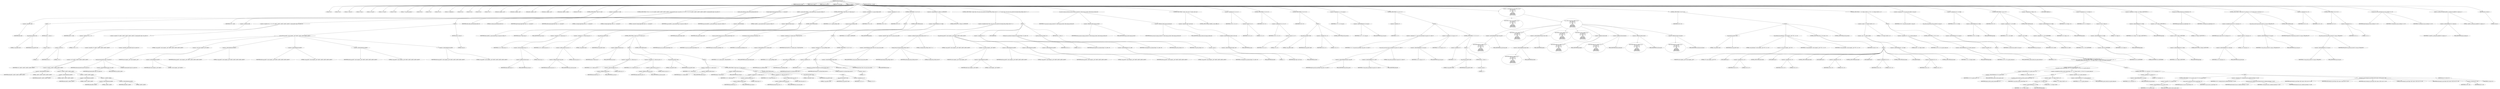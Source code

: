 digraph hostapd_notif_assoc {  
"1000123" [label = "(METHOD,hostapd_notif_assoc)" ]
"1000124" [label = "(PARAM,hostapd_data *hapd)" ]
"1000125" [label = "(PARAM,const u8 *addr)" ]
"1000126" [label = "(PARAM,const u8 *req_ies)" ]
"1000127" [label = "(PARAM,size_t req_ies_len)" ]
"1000128" [label = "(PARAM,int reassoc)" ]
"1000129" [label = "(BLOCK,,)" ]
"1000130" [label = "(LOCAL,v9: int)" ]
"1000131" [label = "(LOCAL,v10: int)" ]
"1000132" [label = "(LOCAL,v12: const u8 *)" ]
"1000133" [label = "(LOCAL,v13: size_t)" ]
"1000134" [label = "(LOCAL,v14: sta_info *)" ]
"1000135" [label = "(LOCAL,v15: sta_info *)" ]
"1000136" [label = "(LOCAL,v16: bool)" ]
"1000137" [label = "(LOCAL,v17: wpa_state_machine *)" ]
"1000138" [label = "(LOCAL,v18: int)" ]
"1000139" [label = "(LOCAL,v19: int)" ]
"1000140" [label = "(LOCAL,v20: u32)" ]
"1000141" [label = "(LOCAL,v21: unsigned int)" ]
"1000142" [label = "(LOCAL,v22: int)" ]
"1000143" [label = "(LOCAL,v23: int)" ]
"1000144" [label = "(LOCAL,v24: int)" ]
"1000145" [label = "(LOCAL,v25: u8 *)" ]
"1000146" [label = "(LOCAL,fmt: unsigned __int8 *)" ]
"1000147" [label = "(LOCAL,fmta: unsigned __int8 *)" ]
"1000148" [label = "(LOCAL,fmtb: unsigned __int8 *)" ]
"1000149" [label = "(LOCAL,fmtc: unsigned __int8 *)" ]
"1000150" [label = "(LOCAL,elems: ieee802_11_elems)" ]
"1000151" [label = "(LOCAL,buf: u8 [ 1064 ])" ]
"1000152" [label = "(CONTROL_STRUCTURE,if ( !addr ),if ( !addr ))" ]
"1000153" [label = "(<operator>.logicalNot,!addr)" ]
"1000154" [label = "(IDENTIFIER,addr,!addr)" ]
"1000155" [label = "(BLOCK,,)" ]
"1000156" [label = "(wpa_printf,wpa_printf(2, fmt))" ]
"1000157" [label = "(LITERAL,2,wpa_printf(2, fmt))" ]
"1000158" [label = "(IDENTIFIER,fmt,wpa_printf(2, fmt))" ]
"1000159" [label = "(RETURN,return -1;,return -1;)" ]
"1000160" [label = "(<operator>.minus,-1)" ]
"1000161" [label = "(LITERAL,1,-1)" ]
"1000162" [label = "(<operator>.assignment,v9 = *addr)" ]
"1000163" [label = "(IDENTIFIER,v9,v9 = *addr)" ]
"1000164" [label = "(<operator>.indirection,*addr)" ]
"1000165" [label = "(IDENTIFIER,addr,v9 = *addr)" ]
"1000166" [label = "(CONTROL_STRUCTURE,if ( (v9 & 1) != 0 || !(v9 | addr[1] | addr[2] | addr[3] | addr[4] | addr[5]) || !memcmp(addr, hapd->own_addr, 6u) ),if ( (v9 & 1) != 0 || !(v9 | addr[1] | addr[2] | addr[3] | addr[4] | addr[5]) || !memcmp(addr, hapd->own_addr, 6u) ))" ]
"1000167" [label = "(<operator>.logicalOr,(v9 & 1) != 0 || !(v9 | addr[1] | addr[2] | addr[3] | addr[4] | addr[5]) || !memcmp(addr, hapd->own_addr, 6u))" ]
"1000168" [label = "(<operator>.notEquals,(v9 & 1) != 0)" ]
"1000169" [label = "(<operator>.and,v9 & 1)" ]
"1000170" [label = "(IDENTIFIER,v9,v9 & 1)" ]
"1000171" [label = "(LITERAL,1,v9 & 1)" ]
"1000172" [label = "(LITERAL,0,(v9 & 1) != 0)" ]
"1000173" [label = "(<operator>.logicalOr,!(v9 | addr[1] | addr[2] | addr[3] | addr[4] | addr[5]) || !memcmp(addr, hapd->own_addr, 6u))" ]
"1000174" [label = "(<operator>.logicalNot,!(v9 | addr[1] | addr[2] | addr[3] | addr[4] | addr[5]))" ]
"1000175" [label = "(<operator>.or,v9 | addr[1] | addr[2] | addr[3] | addr[4] | addr[5])" ]
"1000176" [label = "(IDENTIFIER,v9,v9 | addr[1] | addr[2] | addr[3] | addr[4] | addr[5])" ]
"1000177" [label = "(<operator>.or,addr[1] | addr[2] | addr[3] | addr[4] | addr[5])" ]
"1000178" [label = "(<operator>.indirectIndexAccess,addr[1])" ]
"1000179" [label = "(IDENTIFIER,addr,addr[1] | addr[2] | addr[3] | addr[4] | addr[5])" ]
"1000180" [label = "(LITERAL,1,addr[1] | addr[2] | addr[3] | addr[4] | addr[5])" ]
"1000181" [label = "(<operator>.or,addr[2] | addr[3] | addr[4] | addr[5])" ]
"1000182" [label = "(<operator>.indirectIndexAccess,addr[2])" ]
"1000183" [label = "(IDENTIFIER,addr,addr[2] | addr[3] | addr[4] | addr[5])" ]
"1000184" [label = "(LITERAL,2,addr[2] | addr[3] | addr[4] | addr[5])" ]
"1000185" [label = "(<operator>.or,addr[3] | addr[4] | addr[5])" ]
"1000186" [label = "(<operator>.indirectIndexAccess,addr[3])" ]
"1000187" [label = "(IDENTIFIER,addr,addr[3] | addr[4] | addr[5])" ]
"1000188" [label = "(LITERAL,3,addr[3] | addr[4] | addr[5])" ]
"1000189" [label = "(<operator>.or,addr[4] | addr[5])" ]
"1000190" [label = "(<operator>.indirectIndexAccess,addr[4])" ]
"1000191" [label = "(IDENTIFIER,addr,addr[4] | addr[5])" ]
"1000192" [label = "(LITERAL,4,addr[4] | addr[5])" ]
"1000193" [label = "(<operator>.indirectIndexAccess,addr[5])" ]
"1000194" [label = "(IDENTIFIER,addr,addr[4] | addr[5])" ]
"1000195" [label = "(LITERAL,5,addr[4] | addr[5])" ]
"1000196" [label = "(<operator>.logicalNot,!memcmp(addr, hapd->own_addr, 6u))" ]
"1000197" [label = "(memcmp,memcmp(addr, hapd->own_addr, 6u))" ]
"1000198" [label = "(IDENTIFIER,addr,memcmp(addr, hapd->own_addr, 6u))" ]
"1000199" [label = "(<operator>.indirectFieldAccess,hapd->own_addr)" ]
"1000200" [label = "(IDENTIFIER,hapd,memcmp(addr, hapd->own_addr, 6u))" ]
"1000201" [label = "(FIELD_IDENTIFIER,own_addr,own_addr)" ]
"1000202" [label = "(LITERAL,6u,memcmp(addr, hapd->own_addr, 6u))" ]
"1000203" [label = "(BLOCK,,)" ]
"1000204" [label = "(wpa_printf,wpa_printf(2, (const unsigned __int8 *)addr[1], addr[2], addr[3], addr[4], addr[5]))" ]
"1000205" [label = "(LITERAL,2,wpa_printf(2, (const unsigned __int8 *)addr[1], addr[2], addr[3], addr[4], addr[5]))" ]
"1000206" [label = "(<operator>.cast,(const unsigned __int8 *)addr[1])" ]
"1000207" [label = "(UNKNOWN,const unsigned __int8 *,const unsigned __int8 *)" ]
"1000208" [label = "(<operator>.indirectIndexAccess,addr[1])" ]
"1000209" [label = "(IDENTIFIER,addr,(const unsigned __int8 *)addr[1])" ]
"1000210" [label = "(LITERAL,1,(const unsigned __int8 *)addr[1])" ]
"1000211" [label = "(<operator>.indirectIndexAccess,addr[2])" ]
"1000212" [label = "(IDENTIFIER,addr,wpa_printf(2, (const unsigned __int8 *)addr[1], addr[2], addr[3], addr[4], addr[5]))" ]
"1000213" [label = "(LITERAL,2,wpa_printf(2, (const unsigned __int8 *)addr[1], addr[2], addr[3], addr[4], addr[5]))" ]
"1000214" [label = "(<operator>.indirectIndexAccess,addr[3])" ]
"1000215" [label = "(IDENTIFIER,addr,wpa_printf(2, (const unsigned __int8 *)addr[1], addr[2], addr[3], addr[4], addr[5]))" ]
"1000216" [label = "(LITERAL,3,wpa_printf(2, (const unsigned __int8 *)addr[1], addr[2], addr[3], addr[4], addr[5]))" ]
"1000217" [label = "(<operator>.indirectIndexAccess,addr[4])" ]
"1000218" [label = "(IDENTIFIER,addr,wpa_printf(2, (const unsigned __int8 *)addr[1], addr[2], addr[3], addr[4], addr[5]))" ]
"1000219" [label = "(LITERAL,4,wpa_printf(2, (const unsigned __int8 *)addr[1], addr[2], addr[3], addr[4], addr[5]))" ]
"1000220" [label = "(<operator>.indirectIndexAccess,addr[5])" ]
"1000221" [label = "(IDENTIFIER,addr,wpa_printf(2, (const unsigned __int8 *)addr[1], addr[2], addr[3], addr[4], addr[5]))" ]
"1000222" [label = "(LITERAL,5,wpa_printf(2, (const unsigned __int8 *)addr[1], addr[2], addr[3], addr[4], addr[5]))" ]
"1000223" [label = "(RETURN,return 0;,return 0;)" ]
"1000224" [label = "(LITERAL,0,return 0;)" ]
"1000225" [label = "(random_add_randomness,random_add_randomness(addr, 6u))" ]
"1000226" [label = "(IDENTIFIER,addr,random_add_randomness(addr, 6u))" ]
"1000227" [label = "(LITERAL,6u,random_add_randomness(addr, 6u))" ]
"1000228" [label = "(hostapd_logger,hostapd_logger(hapd, addr, 1u, 2, \"associated\"))" ]
"1000229" [label = "(IDENTIFIER,hapd,hostapd_logger(hapd, addr, 1u, 2, \"associated\"))" ]
"1000230" [label = "(IDENTIFIER,addr,hostapd_logger(hapd, addr, 1u, 2, \"associated\"))" ]
"1000231" [label = "(LITERAL,1u,hostapd_logger(hapd, addr, 1u, 2, \"associated\"))" ]
"1000232" [label = "(LITERAL,2,hostapd_logger(hapd, addr, 1u, 2, \"associated\"))" ]
"1000233" [label = "(LITERAL,\"associated\",hostapd_logger(hapd, addr, 1u, 2, \"associated\"))" ]
"1000234" [label = "(ieee802_11_parse_elems,ieee802_11_parse_elems(req_ies, req_ies_len, &elems, 0))" ]
"1000235" [label = "(IDENTIFIER,req_ies,ieee802_11_parse_elems(req_ies, req_ies_len, &elems, 0))" ]
"1000236" [label = "(IDENTIFIER,req_ies_len,ieee802_11_parse_elems(req_ies, req_ies_len, &elems, 0))" ]
"1000237" [label = "(<operator>.addressOf,&elems)" ]
"1000238" [label = "(IDENTIFIER,elems,ieee802_11_parse_elems(req_ies, req_ies_len, &elems, 0))" ]
"1000239" [label = "(LITERAL,0,ieee802_11_parse_elems(req_ies, req_ies_len, &elems, 0))" ]
"1000240" [label = "(CONTROL_STRUCTURE,if ( elems.wps_ie ),if ( elems.wps_ie ))" ]
"1000241" [label = "(<operator>.fieldAccess,elems.wps_ie)" ]
"1000242" [label = "(IDENTIFIER,elems,if ( elems.wps_ie ))" ]
"1000243" [label = "(FIELD_IDENTIFIER,wps_ie,wps_ie)" ]
"1000244" [label = "(BLOCK,,)" ]
"1000245" [label = "(<operator>.assignment,v12 = elems.wps_ie - 2)" ]
"1000246" [label = "(IDENTIFIER,v12,v12 = elems.wps_ie - 2)" ]
"1000247" [label = "(<operator>.subtraction,elems.wps_ie - 2)" ]
"1000248" [label = "(<operator>.fieldAccess,elems.wps_ie)" ]
"1000249" [label = "(IDENTIFIER,elems,elems.wps_ie - 2)" ]
"1000250" [label = "(FIELD_IDENTIFIER,wps_ie,wps_ie)" ]
"1000251" [label = "(LITERAL,2,elems.wps_ie - 2)" ]
"1000252" [label = "(<operator>.assignment,v13 = elems.wps_ie_len + 2)" ]
"1000253" [label = "(IDENTIFIER,v13,v13 = elems.wps_ie_len + 2)" ]
"1000254" [label = "(<operator>.addition,elems.wps_ie_len + 2)" ]
"1000255" [label = "(<operator>.fieldAccess,elems.wps_ie_len)" ]
"1000256" [label = "(IDENTIFIER,elems,elems.wps_ie_len + 2)" ]
"1000257" [label = "(FIELD_IDENTIFIER,wps_ie_len,wps_ie_len)" ]
"1000258" [label = "(LITERAL,2,elems.wps_ie_len + 2)" ]
"1000259" [label = "(wpa_printf,wpa_printf(2, fmta))" ]
"1000260" [label = "(LITERAL,2,wpa_printf(2, fmta))" ]
"1000261" [label = "(IDENTIFIER,fmta,wpa_printf(2, fmta))" ]
"1000262" [label = "(CONTROL_STRUCTURE,else,else)" ]
"1000263" [label = "(CONTROL_STRUCTURE,if ( elems.rsn_ie ),if ( elems.rsn_ie ))" ]
"1000264" [label = "(<operator>.fieldAccess,elems.rsn_ie)" ]
"1000265" [label = "(IDENTIFIER,elems,if ( elems.rsn_ie ))" ]
"1000266" [label = "(FIELD_IDENTIFIER,rsn_ie,rsn_ie)" ]
"1000267" [label = "(BLOCK,,)" ]
"1000268" [label = "(<operator>.assignment,v12 = elems.rsn_ie - 2)" ]
"1000269" [label = "(IDENTIFIER,v12,v12 = elems.rsn_ie - 2)" ]
"1000270" [label = "(<operator>.subtraction,elems.rsn_ie - 2)" ]
"1000271" [label = "(<operator>.fieldAccess,elems.rsn_ie)" ]
"1000272" [label = "(IDENTIFIER,elems,elems.rsn_ie - 2)" ]
"1000273" [label = "(FIELD_IDENTIFIER,rsn_ie,rsn_ie)" ]
"1000274" [label = "(LITERAL,2,elems.rsn_ie - 2)" ]
"1000275" [label = "(<operator>.assignment,v13 = elems.rsn_ie_len + 2)" ]
"1000276" [label = "(IDENTIFIER,v13,v13 = elems.rsn_ie_len + 2)" ]
"1000277" [label = "(<operator>.addition,elems.rsn_ie_len + 2)" ]
"1000278" [label = "(<operator>.fieldAccess,elems.rsn_ie_len)" ]
"1000279" [label = "(IDENTIFIER,elems,elems.rsn_ie_len + 2)" ]
"1000280" [label = "(FIELD_IDENTIFIER,rsn_ie_len,rsn_ie_len)" ]
"1000281" [label = "(LITERAL,2,elems.rsn_ie_len + 2)" ]
"1000282" [label = "(wpa_printf,wpa_printf(2, fmta))" ]
"1000283" [label = "(LITERAL,2,wpa_printf(2, fmta))" ]
"1000284" [label = "(IDENTIFIER,fmta,wpa_printf(2, fmta))" ]
"1000285" [label = "(CONTROL_STRUCTURE,else,else)" ]
"1000286" [label = "(BLOCK,,)" ]
"1000287" [label = "(<operator>.assignment,v12 = elems.wpa_ie)" ]
"1000288" [label = "(IDENTIFIER,v12,v12 = elems.wpa_ie)" ]
"1000289" [label = "(<operator>.fieldAccess,elems.wpa_ie)" ]
"1000290" [label = "(IDENTIFIER,elems,v12 = elems.wpa_ie)" ]
"1000291" [label = "(FIELD_IDENTIFIER,wpa_ie,wpa_ie)" ]
"1000292" [label = "(CONTROL_STRUCTURE,if ( elems.wpa_ie ),if ( elems.wpa_ie ))" ]
"1000293" [label = "(<operator>.fieldAccess,elems.wpa_ie)" ]
"1000294" [label = "(IDENTIFIER,elems,if ( elems.wpa_ie ))" ]
"1000295" [label = "(FIELD_IDENTIFIER,wpa_ie,wpa_ie)" ]
"1000296" [label = "(BLOCK,,)" ]
"1000297" [label = "(<operator>.assignment,v12 = elems.wpa_ie - 2)" ]
"1000298" [label = "(IDENTIFIER,v12,v12 = elems.wpa_ie - 2)" ]
"1000299" [label = "(<operator>.subtraction,elems.wpa_ie - 2)" ]
"1000300" [label = "(<operator>.fieldAccess,elems.wpa_ie)" ]
"1000301" [label = "(IDENTIFIER,elems,elems.wpa_ie - 2)" ]
"1000302" [label = "(FIELD_IDENTIFIER,wpa_ie,wpa_ie)" ]
"1000303" [label = "(LITERAL,2,elems.wpa_ie - 2)" ]
"1000304" [label = "(<operator>.assignment,v13 = elems.wpa_ie_len + 2)" ]
"1000305" [label = "(IDENTIFIER,v13,v13 = elems.wpa_ie_len + 2)" ]
"1000306" [label = "(<operator>.addition,elems.wpa_ie_len + 2)" ]
"1000307" [label = "(<operator>.fieldAccess,elems.wpa_ie_len)" ]
"1000308" [label = "(IDENTIFIER,elems,elems.wpa_ie_len + 2)" ]
"1000309" [label = "(FIELD_IDENTIFIER,wpa_ie_len,wpa_ie_len)" ]
"1000310" [label = "(LITERAL,2,elems.wpa_ie_len + 2)" ]
"1000311" [label = "(wpa_printf,wpa_printf(2, fmta))" ]
"1000312" [label = "(LITERAL,2,wpa_printf(2, fmta))" ]
"1000313" [label = "(IDENTIFIER,fmta,wpa_printf(2, fmta))" ]
"1000314" [label = "(CONTROL_STRUCTURE,else,else)" ]
"1000315" [label = "(BLOCK,,)" ]
"1000316" [label = "(wpa_printf,wpa_printf(2, fmta))" ]
"1000317" [label = "(LITERAL,2,wpa_printf(2, fmta))" ]
"1000318" [label = "(IDENTIFIER,fmta,wpa_printf(2, fmta))" ]
"1000319" [label = "(<operator>.assignment,v13 = 0)" ]
"1000320" [label = "(IDENTIFIER,v13,v13 = 0)" ]
"1000321" [label = "(LITERAL,0,v13 = 0)" ]
"1000322" [label = "(<operator>.assignment,v14 = ap_get_sta(hapd, addr))" ]
"1000323" [label = "(IDENTIFIER,v14,v14 = ap_get_sta(hapd, addr))" ]
"1000324" [label = "(ap_get_sta,ap_get_sta(hapd, addr))" ]
"1000325" [label = "(IDENTIFIER,hapd,ap_get_sta(hapd, addr))" ]
"1000326" [label = "(IDENTIFIER,addr,ap_get_sta(hapd, addr))" ]
"1000327" [label = "(<operator>.assignment,v15 = v14)" ]
"1000328" [label = "(IDENTIFIER,v15,v15 = v14)" ]
"1000329" [label = "(IDENTIFIER,v14,v15 = v14)" ]
"1000330" [label = "(CONTROL_STRUCTURE,if ( v14 ),if ( v14 ))" ]
"1000331" [label = "(IDENTIFIER,v14,if ( v14 ))" ]
"1000332" [label = "(BLOCK,,)" ]
"1000333" [label = "(ap_sta_no_session_timeout,ap_sta_no_session_timeout(hapd, v14))" ]
"1000334" [label = "(IDENTIFIER,hapd,ap_sta_no_session_timeout(hapd, v14))" ]
"1000335" [label = "(IDENTIFIER,v14,ap_sta_no_session_timeout(hapd, v14))" ]
"1000336" [label = "(accounting_sta_stop,accounting_sta_stop(hapd, v15))" ]
"1000337" [label = "(IDENTIFIER,hapd,accounting_sta_stop(hapd, v15))" ]
"1000338" [label = "(IDENTIFIER,v15,accounting_sta_stop(hapd, v15))" ]
"1000339" [label = "(<operator>.assignment,v15->timeout_next = STA_NULLFUNC)" ]
"1000340" [label = "(<operator>.indirectFieldAccess,v15->timeout_next)" ]
"1000341" [label = "(IDENTIFIER,v15,v15->timeout_next = STA_NULLFUNC)" ]
"1000342" [label = "(FIELD_IDENTIFIER,timeout_next,timeout_next)" ]
"1000343" [label = "(IDENTIFIER,STA_NULLFUNC,v15->timeout_next = STA_NULLFUNC)" ]
"1000344" [label = "(CONTROL_STRUCTURE,else,else)" ]
"1000345" [label = "(BLOCK,,)" ]
"1000346" [label = "(<operator>.assignment,v15 = ap_sta_add(hapd, addr))" ]
"1000347" [label = "(IDENTIFIER,v15,v15 = ap_sta_add(hapd, addr))" ]
"1000348" [label = "(ap_sta_add,ap_sta_add(hapd, addr))" ]
"1000349" [label = "(IDENTIFIER,hapd,ap_sta_add(hapd, addr))" ]
"1000350" [label = "(IDENTIFIER,addr,ap_sta_add(hapd, addr))" ]
"1000351" [label = "(CONTROL_STRUCTURE,if ( !v15 ),if ( !v15 ))" ]
"1000352" [label = "(<operator>.logicalNot,!v15)" ]
"1000353" [label = "(IDENTIFIER,v15,!v15)" ]
"1000354" [label = "(BLOCK,,)" ]
"1000355" [label = "(hostapd_drv_sta_disassoc,hostapd_drv_sta_disassoc(hapd, addr, 5))" ]
"1000356" [label = "(IDENTIFIER,hapd,hostapd_drv_sta_disassoc(hapd, addr, 5))" ]
"1000357" [label = "(IDENTIFIER,addr,hostapd_drv_sta_disassoc(hapd, addr, 5))" ]
"1000358" [label = "(LITERAL,5,hostapd_drv_sta_disassoc(hapd, addr, 5))" ]
"1000359" [label = "(RETURN,return -1;,return -1;)" ]
"1000360" [label = "(<operator>.minus,-1)" ]
"1000361" [label = "(LITERAL,1,-1)" ]
"1000362" [label = "(<operators>.assignmentAnd,v15->flags &= 0xFFFECFFF)" ]
"1000363" [label = "(<operator>.indirectFieldAccess,v15->flags)" ]
"1000364" [label = "(IDENTIFIER,v15,v15->flags &= 0xFFFECFFF)" ]
"1000365" [label = "(FIELD_IDENTIFIER,flags,flags)" ]
"1000366" [label = "(LITERAL,0xFFFECFFF,v15->flags &= 0xFFFECFFF)" ]
"1000367" [label = "(CONTROL_STRUCTURE,if ( !hapd->iface->drv_max_acl_mac_addrs && hostapd_check_acl(hapd, addr, 0) != 1 ),if ( !hapd->iface->drv_max_acl_mac_addrs && hostapd_check_acl(hapd, addr, 0) != 1 ))" ]
"1000368" [label = "(<operator>.logicalAnd,!hapd->iface->drv_max_acl_mac_addrs && hostapd_check_acl(hapd, addr, 0) != 1)" ]
"1000369" [label = "(<operator>.logicalNot,!hapd->iface->drv_max_acl_mac_addrs)" ]
"1000370" [label = "(<operator>.indirectFieldAccess,hapd->iface->drv_max_acl_mac_addrs)" ]
"1000371" [label = "(<operator>.indirectFieldAccess,hapd->iface)" ]
"1000372" [label = "(IDENTIFIER,hapd,!hapd->iface->drv_max_acl_mac_addrs)" ]
"1000373" [label = "(FIELD_IDENTIFIER,iface,iface)" ]
"1000374" [label = "(FIELD_IDENTIFIER,drv_max_acl_mac_addrs,drv_max_acl_mac_addrs)" ]
"1000375" [label = "(<operator>.notEquals,hostapd_check_acl(hapd, addr, 0) != 1)" ]
"1000376" [label = "(hostapd_check_acl,hostapd_check_acl(hapd, addr, 0))" ]
"1000377" [label = "(IDENTIFIER,hapd,hostapd_check_acl(hapd, addr, 0))" ]
"1000378" [label = "(IDENTIFIER,addr,hostapd_check_acl(hapd, addr, 0))" ]
"1000379" [label = "(LITERAL,0,hostapd_check_acl(hapd, addr, 0))" ]
"1000380" [label = "(LITERAL,1,hostapd_check_acl(hapd, addr, 0) != 1)" ]
"1000381" [label = "(BLOCK,,)" ]
"1000382" [label = "(wpa_printf,wpa_printf(3, (const unsigned __int8 *)addr[2], addr[3], addr[4], addr[5]))" ]
"1000383" [label = "(LITERAL,3,wpa_printf(3, (const unsigned __int8 *)addr[2], addr[3], addr[4], addr[5]))" ]
"1000384" [label = "(<operator>.cast,(const unsigned __int8 *)addr[2])" ]
"1000385" [label = "(UNKNOWN,const unsigned __int8 *,const unsigned __int8 *)" ]
"1000386" [label = "(<operator>.indirectIndexAccess,addr[2])" ]
"1000387" [label = "(IDENTIFIER,addr,(const unsigned __int8 *)addr[2])" ]
"1000388" [label = "(LITERAL,2,(const unsigned __int8 *)addr[2])" ]
"1000389" [label = "(<operator>.indirectIndexAccess,addr[3])" ]
"1000390" [label = "(IDENTIFIER,addr,wpa_printf(3, (const unsigned __int8 *)addr[2], addr[3], addr[4], addr[5]))" ]
"1000391" [label = "(LITERAL,3,wpa_printf(3, (const unsigned __int8 *)addr[2], addr[3], addr[4], addr[5]))" ]
"1000392" [label = "(<operator>.indirectIndexAccess,addr[4])" ]
"1000393" [label = "(IDENTIFIER,addr,wpa_printf(3, (const unsigned __int8 *)addr[2], addr[3], addr[4], addr[5]))" ]
"1000394" [label = "(LITERAL,4,wpa_printf(3, (const unsigned __int8 *)addr[2], addr[3], addr[4], addr[5]))" ]
"1000395" [label = "(<operator>.indirectIndexAccess,addr[5])" ]
"1000396" [label = "(IDENTIFIER,addr,wpa_printf(3, (const unsigned __int8 *)addr[2], addr[3], addr[4], addr[5]))" ]
"1000397" [label = "(LITERAL,5,wpa_printf(3, (const unsigned __int8 *)addr[2], addr[3], addr[4], addr[5]))" ]
"1000398" [label = "(<operator>.assignment,v24 = 1)" ]
"1000399" [label = "(IDENTIFIER,v24,v24 = 1)" ]
"1000400" [label = "(LITERAL,1,v24 = 1)" ]
"1000401" [label = "(JUMP_TARGET,fail)" ]
"1000402" [label = "(hostapd_drv_sta_disassoc,hostapd_drv_sta_disassoc(hapd, v15->addr, v24))" ]
"1000403" [label = "(IDENTIFIER,hapd,hostapd_drv_sta_disassoc(hapd, v15->addr, v24))" ]
"1000404" [label = "(<operator>.indirectFieldAccess,v15->addr)" ]
"1000405" [label = "(IDENTIFIER,v15,hostapd_drv_sta_disassoc(hapd, v15->addr, v24))" ]
"1000406" [label = "(FIELD_IDENTIFIER,addr,addr)" ]
"1000407" [label = "(IDENTIFIER,v24,hostapd_drv_sta_disassoc(hapd, v15->addr, v24))" ]
"1000408" [label = "(ap_free_sta,ap_free_sta(hapd, v15))" ]
"1000409" [label = "(IDENTIFIER,hapd,ap_free_sta(hapd, v15))" ]
"1000410" [label = "(IDENTIFIER,v15,ap_free_sta(hapd, v15))" ]
"1000411" [label = "(RETURN,return -1;,return -1;)" ]
"1000412" [label = "(<operator>.minus,-1)" ]
"1000413" [label = "(LITERAL,1,-1)" ]
"1000414" [label = "(ap_copy_sta_supp_op_classes,ap_copy_sta_supp_op_classes(v15, elems.supp_op_classes, elems.supp_op_classes_len))" ]
"1000415" [label = "(IDENTIFIER,v15,ap_copy_sta_supp_op_classes(v15, elems.supp_op_classes, elems.supp_op_classes_len))" ]
"1000416" [label = "(<operator>.fieldAccess,elems.supp_op_classes)" ]
"1000417" [label = "(IDENTIFIER,elems,ap_copy_sta_supp_op_classes(v15, elems.supp_op_classes, elems.supp_op_classes_len))" ]
"1000418" [label = "(FIELD_IDENTIFIER,supp_op_classes,supp_op_classes)" ]
"1000419" [label = "(<operator>.fieldAccess,elems.supp_op_classes_len)" ]
"1000420" [label = "(IDENTIFIER,elems,ap_copy_sta_supp_op_classes(v15, elems.supp_op_classes, elems.supp_op_classes_len))" ]
"1000421" [label = "(FIELD_IDENTIFIER,supp_op_classes_len,supp_op_classes_len)" ]
"1000422" [label = "(CONTROL_STRUCTURE,if ( !hapd->conf->wpa ),if ( !hapd->conf->wpa ))" ]
"1000423" [label = "(<operator>.logicalNot,!hapd->conf->wpa)" ]
"1000424" [label = "(<operator>.indirectFieldAccess,hapd->conf->wpa)" ]
"1000425" [label = "(<operator>.indirectFieldAccess,hapd->conf)" ]
"1000426" [label = "(IDENTIFIER,hapd,!hapd->conf->wpa)" ]
"1000427" [label = "(FIELD_IDENTIFIER,conf,conf)" ]
"1000428" [label = "(FIELD_IDENTIFIER,wpa,wpa)" ]
"1000429" [label = "(CONTROL_STRUCTURE,goto LABEL_25;,goto LABEL_25;)" ]
"1000430" [label = "(<operator>.assignment,v16 = v13 == 0)" ]
"1000431" [label = "(IDENTIFIER,v16,v16 = v13 == 0)" ]
"1000432" [label = "(<operator>.equals,v13 == 0)" ]
"1000433" [label = "(IDENTIFIER,v13,v13 == 0)" ]
"1000434" [label = "(LITERAL,0,v13 == 0)" ]
"1000435" [label = "(CONTROL_STRUCTURE,if ( v13 ),if ( v13 ))" ]
"1000436" [label = "(IDENTIFIER,v13,if ( v13 ))" ]
"1000437" [label = "(<operator>.assignment,v16 = v12 == 0)" ]
"1000438" [label = "(IDENTIFIER,v16,v16 = v12 == 0)" ]
"1000439" [label = "(<operator>.equals,v12 == 0)" ]
"1000440" [label = "(IDENTIFIER,v12,v12 == 0)" ]
"1000441" [label = "(LITERAL,0,v12 == 0)" ]
"1000442" [label = "(CONTROL_STRUCTURE,if ( v16 ),if ( v16 ))" ]
"1000443" [label = "(IDENTIFIER,v16,if ( v16 ))" ]
"1000444" [label = "(BLOCK,,)" ]
"1000445" [label = "(wpa_printf,wpa_printf(2, fmtb))" ]
"1000446" [label = "(LITERAL,2,wpa_printf(2, fmtb))" ]
"1000447" [label = "(IDENTIFIER,fmtb,wpa_printf(2, fmtb))" ]
"1000448" [label = "(<operator>.assignment,v24 = 13)" ]
"1000449" [label = "(IDENTIFIER,v24,v24 = 13)" ]
"1000450" [label = "(LITERAL,13,v24 = 13)" ]
"1000451" [label = "(CONTROL_STRUCTURE,goto fail;,goto fail;)" ]
"1000452" [label = "(<operator>.assignment,v17 = v15->wpa_sm)" ]
"1000453" [label = "(IDENTIFIER,v17,v17 = v15->wpa_sm)" ]
"1000454" [label = "(<operator>.indirectFieldAccess,v15->wpa_sm)" ]
"1000455" [label = "(IDENTIFIER,v15,v17 = v15->wpa_sm)" ]
"1000456" [label = "(FIELD_IDENTIFIER,wpa_sm,wpa_sm)" ]
"1000457" [label = "(CONTROL_STRUCTURE,if ( !v17 ),if ( !v17 ))" ]
"1000458" [label = "(<operator>.logicalNot,!v17)" ]
"1000459" [label = "(IDENTIFIER,v17,!v17)" ]
"1000460" [label = "(BLOCK,,)" ]
"1000461" [label = "(<operator>.assignment,v17 = wpa_auth_sta_init(hapd->wpa_auth, v15->addr, 0))" ]
"1000462" [label = "(IDENTIFIER,v17,v17 = wpa_auth_sta_init(hapd->wpa_auth, v15->addr, 0))" ]
"1000463" [label = "(wpa_auth_sta_init,wpa_auth_sta_init(hapd->wpa_auth, v15->addr, 0))" ]
"1000464" [label = "(<operator>.indirectFieldAccess,hapd->wpa_auth)" ]
"1000465" [label = "(IDENTIFIER,hapd,wpa_auth_sta_init(hapd->wpa_auth, v15->addr, 0))" ]
"1000466" [label = "(FIELD_IDENTIFIER,wpa_auth,wpa_auth)" ]
"1000467" [label = "(<operator>.indirectFieldAccess,v15->addr)" ]
"1000468" [label = "(IDENTIFIER,v15,wpa_auth_sta_init(hapd->wpa_auth, v15->addr, 0))" ]
"1000469" [label = "(FIELD_IDENTIFIER,addr,addr)" ]
"1000470" [label = "(LITERAL,0,wpa_auth_sta_init(hapd->wpa_auth, v15->addr, 0))" ]
"1000471" [label = "(<operator>.assignment,v15->wpa_sm = v17)" ]
"1000472" [label = "(<operator>.indirectFieldAccess,v15->wpa_sm)" ]
"1000473" [label = "(IDENTIFIER,v15,v15->wpa_sm = v17)" ]
"1000474" [label = "(FIELD_IDENTIFIER,wpa_sm,wpa_sm)" ]
"1000475" [label = "(IDENTIFIER,v17,v15->wpa_sm = v17)" ]
"1000476" [label = "(CONTROL_STRUCTURE,if ( !v17 ),if ( !v17 ))" ]
"1000477" [label = "(<operator>.logicalNot,!v17)" ]
"1000478" [label = "(IDENTIFIER,v17,!v17)" ]
"1000479" [label = "(BLOCK,,)" ]
"1000480" [label = "(wpa_printf,wpa_printf(5, fmtb))" ]
"1000481" [label = "(LITERAL,5,wpa_printf(5, fmtb))" ]
"1000482" [label = "(IDENTIFIER,fmtb,wpa_printf(5, fmtb))" ]
"1000483" [label = "(RETURN,return -1;,return -1;)" ]
"1000484" [label = "(<operator>.minus,-1)" ]
"1000485" [label = "(LITERAL,1,-1)" ]
"1000486" [label = "(<operator>.assignment,v18 = wpa_validate_wpa_ie(\n          hapd->wpa_auth,\n          v17,\n          hapd->iface->freq,\n          v12,\n          v13,\n          elems.mdie,\n          elems.mdie_len,\n          elems.owe_dh,\n          elems.owe_dh_len))" ]
"1000487" [label = "(IDENTIFIER,v18,v18 = wpa_validate_wpa_ie(\n          hapd->wpa_auth,\n          v17,\n          hapd->iface->freq,\n          v12,\n          v13,\n          elems.mdie,\n          elems.mdie_len,\n          elems.owe_dh,\n          elems.owe_dh_len))" ]
"1000488" [label = "(wpa_validate_wpa_ie,wpa_validate_wpa_ie(\n          hapd->wpa_auth,\n          v17,\n          hapd->iface->freq,\n          v12,\n          v13,\n          elems.mdie,\n          elems.mdie_len,\n          elems.owe_dh,\n          elems.owe_dh_len))" ]
"1000489" [label = "(<operator>.indirectFieldAccess,hapd->wpa_auth)" ]
"1000490" [label = "(IDENTIFIER,hapd,wpa_validate_wpa_ie(\n          hapd->wpa_auth,\n          v17,\n          hapd->iface->freq,\n          v12,\n          v13,\n          elems.mdie,\n          elems.mdie_len,\n          elems.owe_dh,\n          elems.owe_dh_len))" ]
"1000491" [label = "(FIELD_IDENTIFIER,wpa_auth,wpa_auth)" ]
"1000492" [label = "(IDENTIFIER,v17,wpa_validate_wpa_ie(\n          hapd->wpa_auth,\n          v17,\n          hapd->iface->freq,\n          v12,\n          v13,\n          elems.mdie,\n          elems.mdie_len,\n          elems.owe_dh,\n          elems.owe_dh_len))" ]
"1000493" [label = "(<operator>.indirectFieldAccess,hapd->iface->freq)" ]
"1000494" [label = "(<operator>.indirectFieldAccess,hapd->iface)" ]
"1000495" [label = "(IDENTIFIER,hapd,wpa_validate_wpa_ie(\n          hapd->wpa_auth,\n          v17,\n          hapd->iface->freq,\n          v12,\n          v13,\n          elems.mdie,\n          elems.mdie_len,\n          elems.owe_dh,\n          elems.owe_dh_len))" ]
"1000496" [label = "(FIELD_IDENTIFIER,iface,iface)" ]
"1000497" [label = "(FIELD_IDENTIFIER,freq,freq)" ]
"1000498" [label = "(IDENTIFIER,v12,wpa_validate_wpa_ie(\n          hapd->wpa_auth,\n          v17,\n          hapd->iface->freq,\n          v12,\n          v13,\n          elems.mdie,\n          elems.mdie_len,\n          elems.owe_dh,\n          elems.owe_dh_len))" ]
"1000499" [label = "(IDENTIFIER,v13,wpa_validate_wpa_ie(\n          hapd->wpa_auth,\n          v17,\n          hapd->iface->freq,\n          v12,\n          v13,\n          elems.mdie,\n          elems.mdie_len,\n          elems.owe_dh,\n          elems.owe_dh_len))" ]
"1000500" [label = "(<operator>.fieldAccess,elems.mdie)" ]
"1000501" [label = "(IDENTIFIER,elems,wpa_validate_wpa_ie(\n          hapd->wpa_auth,\n          v17,\n          hapd->iface->freq,\n          v12,\n          v13,\n          elems.mdie,\n          elems.mdie_len,\n          elems.owe_dh,\n          elems.owe_dh_len))" ]
"1000502" [label = "(FIELD_IDENTIFIER,mdie,mdie)" ]
"1000503" [label = "(<operator>.fieldAccess,elems.mdie_len)" ]
"1000504" [label = "(IDENTIFIER,elems,wpa_validate_wpa_ie(\n          hapd->wpa_auth,\n          v17,\n          hapd->iface->freq,\n          v12,\n          v13,\n          elems.mdie,\n          elems.mdie_len,\n          elems.owe_dh,\n          elems.owe_dh_len))" ]
"1000505" [label = "(FIELD_IDENTIFIER,mdie_len,mdie_len)" ]
"1000506" [label = "(<operator>.fieldAccess,elems.owe_dh)" ]
"1000507" [label = "(IDENTIFIER,elems,wpa_validate_wpa_ie(\n          hapd->wpa_auth,\n          v17,\n          hapd->iface->freq,\n          v12,\n          v13,\n          elems.mdie,\n          elems.mdie_len,\n          elems.owe_dh,\n          elems.owe_dh_len))" ]
"1000508" [label = "(FIELD_IDENTIFIER,owe_dh,owe_dh)" ]
"1000509" [label = "(<operator>.fieldAccess,elems.owe_dh_len)" ]
"1000510" [label = "(IDENTIFIER,elems,wpa_validate_wpa_ie(\n          hapd->wpa_auth,\n          v17,\n          hapd->iface->freq,\n          v12,\n          v13,\n          elems.mdie,\n          elems.mdie_len,\n          elems.owe_dh,\n          elems.owe_dh_len))" ]
"1000511" [label = "(FIELD_IDENTIFIER,owe_dh_len,owe_dh_len)" ]
"1000512" [label = "(CONTROL_STRUCTURE,if ( v18 ),if ( v18 ))" ]
"1000513" [label = "(IDENTIFIER,v18,if ( v18 ))" ]
"1000514" [label = "(BLOCK,,)" ]
"1000515" [label = "(wpa_printf,wpa_printf(2, fmtc))" ]
"1000516" [label = "(LITERAL,2,wpa_printf(2, fmtc))" ]
"1000517" [label = "(IDENTIFIER,fmtc,wpa_printf(2, fmtc))" ]
"1000518" [label = "(wpa_hexdump,wpa_hexdump(2, (const unsigned __int8 *)\"IE\", v12, v13))" ]
"1000519" [label = "(LITERAL,2,wpa_hexdump(2, (const unsigned __int8 *)\"IE\", v12, v13))" ]
"1000520" [label = "(<operator>.cast,(const unsigned __int8 *)\"IE\")" ]
"1000521" [label = "(UNKNOWN,const unsigned __int8 *,const unsigned __int8 *)" ]
"1000522" [label = "(LITERAL,\"IE\",(const unsigned __int8 *)\"IE\")" ]
"1000523" [label = "(IDENTIFIER,v12,wpa_hexdump(2, (const unsigned __int8 *)\"IE\", v12, v13))" ]
"1000524" [label = "(IDENTIFIER,v13,wpa_hexdump(2, (const unsigned __int8 *)\"IE\", v12, v13))" ]
"1000525" [label = "(CONTROL_STRUCTURE,switch ( v18 ),switch ( v18 ))" ]
"1000526" [label = "(IDENTIFIER,v18,switch ( v18 ))" ]
"1000527" [label = "(BLOCK,,)" ]
"1000528" [label = "(JUMP_TARGET,case 2)" ]
"1000529" [label = "(<operator>.assignment,v24 = 18)" ]
"1000530" [label = "(IDENTIFIER,v24,v24 = 18)" ]
"1000531" [label = "(LITERAL,18,v24 = 18)" ]
"1000532" [label = "(CONTROL_STRUCTURE,break;,break;)" ]
"1000533" [label = "(JUMP_TARGET,case 3)" ]
"1000534" [label = "(<operator>.assignment,v24 = 19)" ]
"1000535" [label = "(IDENTIFIER,v24,v24 = 19)" ]
"1000536" [label = "(LITERAL,19,v24 = 19)" ]
"1000537" [label = "(CONTROL_STRUCTURE,break;,break;)" ]
"1000538" [label = "(JUMP_TARGET,case 4)" ]
"1000539" [label = "(<operator>.assignment,v24 = 20)" ]
"1000540" [label = "(IDENTIFIER,v24,v24 = 20)" ]
"1000541" [label = "(LITERAL,20,v24 = 20)" ]
"1000542" [label = "(CONTROL_STRUCTURE,break;,break;)" ]
"1000543" [label = "(JUMP_TARGET,case 8)" ]
"1000544" [label = "(<operator>.assignment,v24 = 24)" ]
"1000545" [label = "(IDENTIFIER,v24,v24 = 24)" ]
"1000546" [label = "(LITERAL,24,v24 = 24)" ]
"1000547" [label = "(CONTROL_STRUCTURE,break;,break;)" ]
"1000548" [label = "(JUMP_TARGET,default)" ]
"1000549" [label = "(<operator>.assignment,v24 = 13)" ]
"1000550" [label = "(IDENTIFIER,v24,v24 = 13)" ]
"1000551" [label = "(LITERAL,13,v24 = 13)" ]
"1000552" [label = "(CONTROL_STRUCTURE,break;,break;)" ]
"1000553" [label = "(CONTROL_STRUCTURE,goto fail;,goto fail;)" ]
"1000554" [label = "(CONTROL_STRUCTURE,if ( (~v15->flags & 0x402) == 0 ),if ( (~v15->flags & 0x402) == 0 ))" ]
"1000555" [label = "(<operator>.equals,(~v15->flags & 0x402) == 0)" ]
"1000556" [label = "(<operator>.and,~v15->flags & 0x402)" ]
"1000557" [label = "(<operator>.indirectFieldAccess,~v15->flags)" ]
"1000558" [label = "(IDENTIFIER,~v15,~v15->flags & 0x402)" ]
"1000559" [label = "(FIELD_IDENTIFIER,flags,flags)" ]
"1000560" [label = "(LITERAL,0x402,~v15->flags & 0x402)" ]
"1000561" [label = "(LITERAL,0,(~v15->flags & 0x402) == 0)" ]
"1000562" [label = "(BLOCK,,)" ]
"1000563" [label = "(<operator>.assignment,v10 = v15->sa_query_timed_out)" ]
"1000564" [label = "(IDENTIFIER,v10,v10 = v15->sa_query_timed_out)" ]
"1000565" [label = "(<operator>.indirectFieldAccess,v15->sa_query_timed_out)" ]
"1000566" [label = "(IDENTIFIER,v15,v10 = v15->sa_query_timed_out)" ]
"1000567" [label = "(FIELD_IDENTIFIER,sa_query_timed_out,sa_query_timed_out)" ]
"1000568" [label = "(CONTROL_STRUCTURE,if ( !v10 ),if ( !v10 ))" ]
"1000569" [label = "(<operator>.logicalNot,!v10)" ]
"1000570" [label = "(IDENTIFIER,v10,!v10)" ]
"1000571" [label = "(BLOCK,,)" ]
"1000572" [label = "(CONTROL_STRUCTURE,if ( v15->sa_query_count <= 0\n        || (ap_check_sa_query_timeout(hapd, v15), (~v15->flags & 0x402) == 0) && !v15->sa_query_timed_out ),if ( v15->sa_query_count <= 0\n        || (ap_check_sa_query_timeout(hapd, v15), (~v15->flags & 0x402) == 0) && !v15->sa_query_timed_out ))" ]
"1000573" [label = "(<operator>.logicalOr,v15->sa_query_count <= 0\n        || (ap_check_sa_query_timeout(hapd, v15), (~v15->flags & 0x402) == 0) && !v15->sa_query_timed_out)" ]
"1000574" [label = "(<operator>.lessEqualsThan,v15->sa_query_count <= 0)" ]
"1000575" [label = "(<operator>.indirectFieldAccess,v15->sa_query_count)" ]
"1000576" [label = "(IDENTIFIER,v15,v15->sa_query_count <= 0)" ]
"1000577" [label = "(FIELD_IDENTIFIER,sa_query_count,sa_query_count)" ]
"1000578" [label = "(LITERAL,0,v15->sa_query_count <= 0)" ]
"1000579" [label = "(<operator>.logicalAnd,(ap_check_sa_query_timeout(hapd, v15), (~v15->flags & 0x402) == 0) && !v15->sa_query_timed_out)" ]
"1000580" [label = "(BLOCK,,)" ]
"1000581" [label = "(ap_check_sa_query_timeout,ap_check_sa_query_timeout(hapd, v15))" ]
"1000582" [label = "(IDENTIFIER,hapd,ap_check_sa_query_timeout(hapd, v15))" ]
"1000583" [label = "(IDENTIFIER,v15,ap_check_sa_query_timeout(hapd, v15))" ]
"1000584" [label = "(<operator>.equals,(~v15->flags & 0x402) == 0)" ]
"1000585" [label = "(<operator>.and,~v15->flags & 0x402)" ]
"1000586" [label = "(<operator>.indirectFieldAccess,~v15->flags)" ]
"1000587" [label = "(IDENTIFIER,~v15,~v15->flags & 0x402)" ]
"1000588" [label = "(FIELD_IDENTIFIER,flags,flags)" ]
"1000589" [label = "(LITERAL,0x402,~v15->flags & 0x402)" ]
"1000590" [label = "(LITERAL,0,(~v15->flags & 0x402) == 0)" ]
"1000591" [label = "(<operator>.logicalNot,!v15->sa_query_timed_out)" ]
"1000592" [label = "(<operator>.indirectFieldAccess,v15->sa_query_timed_out)" ]
"1000593" [label = "(IDENTIFIER,v15,!v15->sa_query_timed_out)" ]
"1000594" [label = "(FIELD_IDENTIFIER,sa_query_timed_out,sa_query_timed_out)" ]
"1000595" [label = "(BLOCK,,)" ]
"1000596" [label = "(CONTROL_STRUCTURE,if ( v15->auth_alg != 2 ),if ( v15->auth_alg != 2 ))" ]
"1000597" [label = "(<operator>.notEquals,v15->auth_alg != 2)" ]
"1000598" [label = "(<operator>.indirectFieldAccess,v15->auth_alg)" ]
"1000599" [label = "(IDENTIFIER,v15,v15->auth_alg != 2)" ]
"1000600" [label = "(FIELD_IDENTIFIER,auth_alg,auth_alg)" ]
"1000601" [label = "(LITERAL,2,v15->auth_alg != 2)" ]
"1000602" [label = "(BLOCK,,)" ]
"1000603" [label = "(CONTROL_STRUCTURE,if ( !v15->sa_query_count ),if ( !v15->sa_query_count ))" ]
"1000604" [label = "(<operator>.logicalNot,!v15->sa_query_count)" ]
"1000605" [label = "(<operator>.indirectFieldAccess,v15->sa_query_count)" ]
"1000606" [label = "(IDENTIFIER,v15,!v15->sa_query_count)" ]
"1000607" [label = "(FIELD_IDENTIFIER,sa_query_count,sa_query_count)" ]
"1000608" [label = "(ap_sta_start_sa_query,ap_sta_start_sa_query(hapd, v15))" ]
"1000609" [label = "(IDENTIFIER,hapd,ap_sta_start_sa_query(hapd, v15))" ]
"1000610" [label = "(IDENTIFIER,v15,ap_sta_start_sa_query(hapd, v15))" ]
"1000611" [label = "(<operator>.assignment,v25 = hostapd_eid_assoc_comeback_time(hapd, v15, buf))" ]
"1000612" [label = "(IDENTIFIER,v25,v25 = hostapd_eid_assoc_comeback_time(hapd, v15, buf))" ]
"1000613" [label = "(hostapd_eid_assoc_comeback_time,hostapd_eid_assoc_comeback_time(hapd, v15, buf))" ]
"1000614" [label = "(IDENTIFIER,hapd,hostapd_eid_assoc_comeback_time(hapd, v15, buf))" ]
"1000615" [label = "(IDENTIFIER,v15,hostapd_eid_assoc_comeback_time(hapd, v15, buf))" ]
"1000616" [label = "(IDENTIFIER,buf,hostapd_eid_assoc_comeback_time(hapd, v15, buf))" ]
"1000617" [label = "(hostapd_sta_assoc,hostapd_sta_assoc(hapd, addr, reassoc, 0x1Eu, buf, v25 - buf))" ]
"1000618" [label = "(IDENTIFIER,hapd,hostapd_sta_assoc(hapd, addr, reassoc, 0x1Eu, buf, v25 - buf))" ]
"1000619" [label = "(IDENTIFIER,addr,hostapd_sta_assoc(hapd, addr, reassoc, 0x1Eu, buf, v25 - buf))" ]
"1000620" [label = "(IDENTIFIER,reassoc,hostapd_sta_assoc(hapd, addr, reassoc, 0x1Eu, buf, v25 - buf))" ]
"1000621" [label = "(LITERAL,0x1Eu,hostapd_sta_assoc(hapd, addr, reassoc, 0x1Eu, buf, v25 - buf))" ]
"1000622" [label = "(IDENTIFIER,buf,hostapd_sta_assoc(hapd, addr, reassoc, 0x1Eu, buf, v25 - buf))" ]
"1000623" [label = "(<operator>.subtraction,v25 - buf)" ]
"1000624" [label = "(IDENTIFIER,v25,v25 - buf)" ]
"1000625" [label = "(IDENTIFIER,buf,v25 - buf)" ]
"1000626" [label = "(RETURN,return v10;,return v10;)" ]
"1000627" [label = "(IDENTIFIER,v10,return v10;)" ]
"1000628" [label = "(<operator>.assignment,v19 = wpa_auth_uses_mfp(v15->wpa_sm))" ]
"1000629" [label = "(IDENTIFIER,v19,v19 = wpa_auth_uses_mfp(v15->wpa_sm))" ]
"1000630" [label = "(wpa_auth_uses_mfp,wpa_auth_uses_mfp(v15->wpa_sm))" ]
"1000631" [label = "(<operator>.indirectFieldAccess,v15->wpa_sm)" ]
"1000632" [label = "(IDENTIFIER,v15,wpa_auth_uses_mfp(v15->wpa_sm))" ]
"1000633" [label = "(FIELD_IDENTIFIER,wpa_sm,wpa_sm)" ]
"1000634" [label = "(<operator>.assignment,v20 = v15->flags)" ]
"1000635" [label = "(IDENTIFIER,v20,v20 = v15->flags)" ]
"1000636" [label = "(<operator>.indirectFieldAccess,v15->flags)" ]
"1000637" [label = "(IDENTIFIER,v15,v20 = v15->flags)" ]
"1000638" [label = "(FIELD_IDENTIFIER,flags,flags)" ]
"1000639" [label = "(CONTROL_STRUCTURE,if ( v19 ),if ( v19 ))" ]
"1000640" [label = "(IDENTIFIER,v19,if ( v19 ))" ]
"1000641" [label = "(<operator>.assignment,v21 = v20 | 0x400)" ]
"1000642" [label = "(IDENTIFIER,v21,v21 = v20 | 0x400)" ]
"1000643" [label = "(<operator>.or,v20 | 0x400)" ]
"1000644" [label = "(IDENTIFIER,v20,v20 | 0x400)" ]
"1000645" [label = "(LITERAL,0x400,v20 | 0x400)" ]
"1000646" [label = "(CONTROL_STRUCTURE,else,else)" ]
"1000647" [label = "(<operator>.assignment,v21 = v20 & 0xFFFFFBFF)" ]
"1000648" [label = "(IDENTIFIER,v21,v21 = v20 & 0xFFFFFBFF)" ]
"1000649" [label = "(<operator>.and,v20 & 0xFFFFFBFF)" ]
"1000650" [label = "(IDENTIFIER,v20,v20 & 0xFFFFFBFF)" ]
"1000651" [label = "(LITERAL,0xFFFFFBFF,v20 & 0xFFFFFBFF)" ]
"1000652" [label = "(<operator>.assignment,v15->flags = v21)" ]
"1000653" [label = "(<operator>.indirectFieldAccess,v15->flags)" ]
"1000654" [label = "(IDENTIFIER,v15,v15->flags = v21)" ]
"1000655" [label = "(FIELD_IDENTIFIER,flags,flags)" ]
"1000656" [label = "(IDENTIFIER,v21,v15->flags = v21)" ]
"1000657" [label = "(JUMP_TARGET,LABEL_25)" ]
"1000658" [label = "(<operator>.assignment,v22 = v15->flags & 2)" ]
"1000659" [label = "(IDENTIFIER,v22,v22 = v15->flags & 2)" ]
"1000660" [label = "(<operator>.and,v15->flags & 2)" ]
"1000661" [label = "(<operator>.indirectFieldAccess,v15->flags)" ]
"1000662" [label = "(IDENTIFIER,v15,v15->flags & 2)" ]
"1000663" [label = "(FIELD_IDENTIFIER,flags,flags)" ]
"1000664" [label = "(LITERAL,2,v15->flags & 2)" ]
"1000665" [label = "(<operator>.assignment,v15->flags = v15->flags & 0xFFF7FFFF | 3)" ]
"1000666" [label = "(<operator>.indirectFieldAccess,v15->flags)" ]
"1000667" [label = "(IDENTIFIER,v15,v15->flags = v15->flags & 0xFFF7FFFF | 3)" ]
"1000668" [label = "(FIELD_IDENTIFIER,flags,flags)" ]
"1000669" [label = "(<operator>.or,v15->flags & 0xFFF7FFFF | 3)" ]
"1000670" [label = "(<operator>.and,v15->flags & 0xFFF7FFFF)" ]
"1000671" [label = "(<operator>.indirectFieldAccess,v15->flags)" ]
"1000672" [label = "(IDENTIFIER,v15,v15->flags & 0xFFF7FFFF)" ]
"1000673" [label = "(FIELD_IDENTIFIER,flags,flags)" ]
"1000674" [label = "(LITERAL,0xFFF7FFFF,v15->flags & 0xFFF7FFFF)" ]
"1000675" [label = "(LITERAL,3,v15->flags & 0xFFF7FFFF | 3)" ]
"1000676" [label = "(hostapd_set_sta_flags,hostapd_set_sta_flags(hapd, v15))" ]
"1000677" [label = "(IDENTIFIER,hapd,hostapd_set_sta_flags(hapd, v15))" ]
"1000678" [label = "(IDENTIFIER,v15,hostapd_set_sta_flags(hapd, v15))" ]
"1000679" [label = "(CONTROL_STRUCTURE,if ( reassoc && v15->auth_alg == 2 ),if ( reassoc && v15->auth_alg == 2 ))" ]
"1000680" [label = "(<operator>.logicalAnd,reassoc && v15->auth_alg == 2)" ]
"1000681" [label = "(IDENTIFIER,reassoc,reassoc && v15->auth_alg == 2)" ]
"1000682" [label = "(<operator>.equals,v15->auth_alg == 2)" ]
"1000683" [label = "(<operator>.indirectFieldAccess,v15->auth_alg)" ]
"1000684" [label = "(IDENTIFIER,v15,v15->auth_alg == 2)" ]
"1000685" [label = "(FIELD_IDENTIFIER,auth_alg,auth_alg)" ]
"1000686" [label = "(LITERAL,2,v15->auth_alg == 2)" ]
"1000687" [label = "(wpa_auth_sm_event,wpa_auth_sm_event(v15->wpa_sm, WPA_ASSOC_FT))" ]
"1000688" [label = "(<operator>.indirectFieldAccess,v15->wpa_sm)" ]
"1000689" [label = "(IDENTIFIER,v15,wpa_auth_sm_event(v15->wpa_sm, WPA_ASSOC_FT))" ]
"1000690" [label = "(FIELD_IDENTIFIER,wpa_sm,wpa_sm)" ]
"1000691" [label = "(IDENTIFIER,WPA_ASSOC_FT,wpa_auth_sm_event(v15->wpa_sm, WPA_ASSOC_FT))" ]
"1000692" [label = "(CONTROL_STRUCTURE,else,else)" ]
"1000693" [label = "(wpa_auth_sm_event,wpa_auth_sm_event(v15->wpa_sm, WPA_ASSOC))" ]
"1000694" [label = "(<operator>.indirectFieldAccess,v15->wpa_sm)" ]
"1000695" [label = "(IDENTIFIER,v15,wpa_auth_sm_event(v15->wpa_sm, WPA_ASSOC))" ]
"1000696" [label = "(FIELD_IDENTIFIER,wpa_sm,wpa_sm)" ]
"1000697" [label = "(IDENTIFIER,WPA_ASSOC,wpa_auth_sm_event(v15->wpa_sm, WPA_ASSOC))" ]
"1000698" [label = "(<operator>.assignment,v23 = v22)" ]
"1000699" [label = "(IDENTIFIER,v23,v23 = v22)" ]
"1000700" [label = "(IDENTIFIER,v22,v23 = v22)" ]
"1000701" [label = "(CONTROL_STRUCTURE,if ( v22 ),if ( v22 ))" ]
"1000702" [label = "(IDENTIFIER,v22,if ( v22 ))" ]
"1000703" [label = "(<operator>.assignment,v23 = 1)" ]
"1000704" [label = "(IDENTIFIER,v23,v23 = 1)" ]
"1000705" [label = "(LITERAL,1,v23 = 1)" ]
"1000706" [label = "(hostapd_new_assoc_sta,hostapd_new_assoc_sta(hapd, v15, v23))" ]
"1000707" [label = "(IDENTIFIER,hapd,hostapd_new_assoc_sta(hapd, v15, v23))" ]
"1000708" [label = "(IDENTIFIER,v15,hostapd_new_assoc_sta(hapd, v15, v23))" ]
"1000709" [label = "(IDENTIFIER,v23,hostapd_new_assoc_sta(hapd, v15, v23))" ]
"1000710" [label = "(ieee802_1x_notify_port_enabled,ieee802_1x_notify_port_enabled(v15->eapol_sm, 1))" ]
"1000711" [label = "(<operator>.indirectFieldAccess,v15->eapol_sm)" ]
"1000712" [label = "(IDENTIFIER,v15,ieee802_1x_notify_port_enabled(v15->eapol_sm, 1))" ]
"1000713" [label = "(FIELD_IDENTIFIER,eapol_sm,eapol_sm)" ]
"1000714" [label = "(LITERAL,1,ieee802_1x_notify_port_enabled(v15->eapol_sm, 1))" ]
"1000715" [label = "(RETURN,return 0;,return 0;)" ]
"1000716" [label = "(LITERAL,0,return 0;)" ]
"1000717" [label = "(METHOD_RETURN,int __fastcall)" ]
  "1000123" -> "1000124" 
  "1000123" -> "1000125" 
  "1000123" -> "1000126" 
  "1000123" -> "1000127" 
  "1000123" -> "1000128" 
  "1000123" -> "1000129" 
  "1000123" -> "1000717" 
  "1000129" -> "1000130" 
  "1000129" -> "1000131" 
  "1000129" -> "1000132" 
  "1000129" -> "1000133" 
  "1000129" -> "1000134" 
  "1000129" -> "1000135" 
  "1000129" -> "1000136" 
  "1000129" -> "1000137" 
  "1000129" -> "1000138" 
  "1000129" -> "1000139" 
  "1000129" -> "1000140" 
  "1000129" -> "1000141" 
  "1000129" -> "1000142" 
  "1000129" -> "1000143" 
  "1000129" -> "1000144" 
  "1000129" -> "1000145" 
  "1000129" -> "1000146" 
  "1000129" -> "1000147" 
  "1000129" -> "1000148" 
  "1000129" -> "1000149" 
  "1000129" -> "1000150" 
  "1000129" -> "1000151" 
  "1000129" -> "1000152" 
  "1000129" -> "1000162" 
  "1000129" -> "1000166" 
  "1000129" -> "1000225" 
  "1000129" -> "1000228" 
  "1000129" -> "1000234" 
  "1000129" -> "1000240" 
  "1000129" -> "1000322" 
  "1000129" -> "1000327" 
  "1000129" -> "1000330" 
  "1000129" -> "1000362" 
  "1000129" -> "1000367" 
  "1000129" -> "1000414" 
  "1000129" -> "1000422" 
  "1000129" -> "1000430" 
  "1000129" -> "1000435" 
  "1000129" -> "1000442" 
  "1000129" -> "1000452" 
  "1000129" -> "1000457" 
  "1000129" -> "1000486" 
  "1000129" -> "1000512" 
  "1000129" -> "1000554" 
  "1000129" -> "1000628" 
  "1000129" -> "1000634" 
  "1000129" -> "1000639" 
  "1000129" -> "1000652" 
  "1000129" -> "1000657" 
  "1000129" -> "1000658" 
  "1000129" -> "1000665" 
  "1000129" -> "1000676" 
  "1000129" -> "1000679" 
  "1000129" -> "1000698" 
  "1000129" -> "1000701" 
  "1000129" -> "1000706" 
  "1000129" -> "1000710" 
  "1000129" -> "1000715" 
  "1000152" -> "1000153" 
  "1000152" -> "1000155" 
  "1000153" -> "1000154" 
  "1000155" -> "1000156" 
  "1000155" -> "1000159" 
  "1000156" -> "1000157" 
  "1000156" -> "1000158" 
  "1000159" -> "1000160" 
  "1000160" -> "1000161" 
  "1000162" -> "1000163" 
  "1000162" -> "1000164" 
  "1000164" -> "1000165" 
  "1000166" -> "1000167" 
  "1000166" -> "1000203" 
  "1000167" -> "1000168" 
  "1000167" -> "1000173" 
  "1000168" -> "1000169" 
  "1000168" -> "1000172" 
  "1000169" -> "1000170" 
  "1000169" -> "1000171" 
  "1000173" -> "1000174" 
  "1000173" -> "1000196" 
  "1000174" -> "1000175" 
  "1000175" -> "1000176" 
  "1000175" -> "1000177" 
  "1000177" -> "1000178" 
  "1000177" -> "1000181" 
  "1000178" -> "1000179" 
  "1000178" -> "1000180" 
  "1000181" -> "1000182" 
  "1000181" -> "1000185" 
  "1000182" -> "1000183" 
  "1000182" -> "1000184" 
  "1000185" -> "1000186" 
  "1000185" -> "1000189" 
  "1000186" -> "1000187" 
  "1000186" -> "1000188" 
  "1000189" -> "1000190" 
  "1000189" -> "1000193" 
  "1000190" -> "1000191" 
  "1000190" -> "1000192" 
  "1000193" -> "1000194" 
  "1000193" -> "1000195" 
  "1000196" -> "1000197" 
  "1000197" -> "1000198" 
  "1000197" -> "1000199" 
  "1000197" -> "1000202" 
  "1000199" -> "1000200" 
  "1000199" -> "1000201" 
  "1000203" -> "1000204" 
  "1000203" -> "1000223" 
  "1000204" -> "1000205" 
  "1000204" -> "1000206" 
  "1000204" -> "1000211" 
  "1000204" -> "1000214" 
  "1000204" -> "1000217" 
  "1000204" -> "1000220" 
  "1000206" -> "1000207" 
  "1000206" -> "1000208" 
  "1000208" -> "1000209" 
  "1000208" -> "1000210" 
  "1000211" -> "1000212" 
  "1000211" -> "1000213" 
  "1000214" -> "1000215" 
  "1000214" -> "1000216" 
  "1000217" -> "1000218" 
  "1000217" -> "1000219" 
  "1000220" -> "1000221" 
  "1000220" -> "1000222" 
  "1000223" -> "1000224" 
  "1000225" -> "1000226" 
  "1000225" -> "1000227" 
  "1000228" -> "1000229" 
  "1000228" -> "1000230" 
  "1000228" -> "1000231" 
  "1000228" -> "1000232" 
  "1000228" -> "1000233" 
  "1000234" -> "1000235" 
  "1000234" -> "1000236" 
  "1000234" -> "1000237" 
  "1000234" -> "1000239" 
  "1000237" -> "1000238" 
  "1000240" -> "1000241" 
  "1000240" -> "1000244" 
  "1000240" -> "1000262" 
  "1000241" -> "1000242" 
  "1000241" -> "1000243" 
  "1000244" -> "1000245" 
  "1000244" -> "1000252" 
  "1000244" -> "1000259" 
  "1000245" -> "1000246" 
  "1000245" -> "1000247" 
  "1000247" -> "1000248" 
  "1000247" -> "1000251" 
  "1000248" -> "1000249" 
  "1000248" -> "1000250" 
  "1000252" -> "1000253" 
  "1000252" -> "1000254" 
  "1000254" -> "1000255" 
  "1000254" -> "1000258" 
  "1000255" -> "1000256" 
  "1000255" -> "1000257" 
  "1000259" -> "1000260" 
  "1000259" -> "1000261" 
  "1000262" -> "1000263" 
  "1000263" -> "1000264" 
  "1000263" -> "1000267" 
  "1000263" -> "1000285" 
  "1000264" -> "1000265" 
  "1000264" -> "1000266" 
  "1000267" -> "1000268" 
  "1000267" -> "1000275" 
  "1000267" -> "1000282" 
  "1000268" -> "1000269" 
  "1000268" -> "1000270" 
  "1000270" -> "1000271" 
  "1000270" -> "1000274" 
  "1000271" -> "1000272" 
  "1000271" -> "1000273" 
  "1000275" -> "1000276" 
  "1000275" -> "1000277" 
  "1000277" -> "1000278" 
  "1000277" -> "1000281" 
  "1000278" -> "1000279" 
  "1000278" -> "1000280" 
  "1000282" -> "1000283" 
  "1000282" -> "1000284" 
  "1000285" -> "1000286" 
  "1000286" -> "1000287" 
  "1000286" -> "1000292" 
  "1000287" -> "1000288" 
  "1000287" -> "1000289" 
  "1000289" -> "1000290" 
  "1000289" -> "1000291" 
  "1000292" -> "1000293" 
  "1000292" -> "1000296" 
  "1000292" -> "1000314" 
  "1000293" -> "1000294" 
  "1000293" -> "1000295" 
  "1000296" -> "1000297" 
  "1000296" -> "1000304" 
  "1000296" -> "1000311" 
  "1000297" -> "1000298" 
  "1000297" -> "1000299" 
  "1000299" -> "1000300" 
  "1000299" -> "1000303" 
  "1000300" -> "1000301" 
  "1000300" -> "1000302" 
  "1000304" -> "1000305" 
  "1000304" -> "1000306" 
  "1000306" -> "1000307" 
  "1000306" -> "1000310" 
  "1000307" -> "1000308" 
  "1000307" -> "1000309" 
  "1000311" -> "1000312" 
  "1000311" -> "1000313" 
  "1000314" -> "1000315" 
  "1000315" -> "1000316" 
  "1000315" -> "1000319" 
  "1000316" -> "1000317" 
  "1000316" -> "1000318" 
  "1000319" -> "1000320" 
  "1000319" -> "1000321" 
  "1000322" -> "1000323" 
  "1000322" -> "1000324" 
  "1000324" -> "1000325" 
  "1000324" -> "1000326" 
  "1000327" -> "1000328" 
  "1000327" -> "1000329" 
  "1000330" -> "1000331" 
  "1000330" -> "1000332" 
  "1000330" -> "1000344" 
  "1000332" -> "1000333" 
  "1000332" -> "1000336" 
  "1000332" -> "1000339" 
  "1000333" -> "1000334" 
  "1000333" -> "1000335" 
  "1000336" -> "1000337" 
  "1000336" -> "1000338" 
  "1000339" -> "1000340" 
  "1000339" -> "1000343" 
  "1000340" -> "1000341" 
  "1000340" -> "1000342" 
  "1000344" -> "1000345" 
  "1000345" -> "1000346" 
  "1000345" -> "1000351" 
  "1000346" -> "1000347" 
  "1000346" -> "1000348" 
  "1000348" -> "1000349" 
  "1000348" -> "1000350" 
  "1000351" -> "1000352" 
  "1000351" -> "1000354" 
  "1000352" -> "1000353" 
  "1000354" -> "1000355" 
  "1000354" -> "1000359" 
  "1000355" -> "1000356" 
  "1000355" -> "1000357" 
  "1000355" -> "1000358" 
  "1000359" -> "1000360" 
  "1000360" -> "1000361" 
  "1000362" -> "1000363" 
  "1000362" -> "1000366" 
  "1000363" -> "1000364" 
  "1000363" -> "1000365" 
  "1000367" -> "1000368" 
  "1000367" -> "1000381" 
  "1000368" -> "1000369" 
  "1000368" -> "1000375" 
  "1000369" -> "1000370" 
  "1000370" -> "1000371" 
  "1000370" -> "1000374" 
  "1000371" -> "1000372" 
  "1000371" -> "1000373" 
  "1000375" -> "1000376" 
  "1000375" -> "1000380" 
  "1000376" -> "1000377" 
  "1000376" -> "1000378" 
  "1000376" -> "1000379" 
  "1000381" -> "1000382" 
  "1000381" -> "1000398" 
  "1000381" -> "1000401" 
  "1000381" -> "1000402" 
  "1000381" -> "1000408" 
  "1000381" -> "1000411" 
  "1000382" -> "1000383" 
  "1000382" -> "1000384" 
  "1000382" -> "1000389" 
  "1000382" -> "1000392" 
  "1000382" -> "1000395" 
  "1000384" -> "1000385" 
  "1000384" -> "1000386" 
  "1000386" -> "1000387" 
  "1000386" -> "1000388" 
  "1000389" -> "1000390" 
  "1000389" -> "1000391" 
  "1000392" -> "1000393" 
  "1000392" -> "1000394" 
  "1000395" -> "1000396" 
  "1000395" -> "1000397" 
  "1000398" -> "1000399" 
  "1000398" -> "1000400" 
  "1000402" -> "1000403" 
  "1000402" -> "1000404" 
  "1000402" -> "1000407" 
  "1000404" -> "1000405" 
  "1000404" -> "1000406" 
  "1000408" -> "1000409" 
  "1000408" -> "1000410" 
  "1000411" -> "1000412" 
  "1000412" -> "1000413" 
  "1000414" -> "1000415" 
  "1000414" -> "1000416" 
  "1000414" -> "1000419" 
  "1000416" -> "1000417" 
  "1000416" -> "1000418" 
  "1000419" -> "1000420" 
  "1000419" -> "1000421" 
  "1000422" -> "1000423" 
  "1000422" -> "1000429" 
  "1000423" -> "1000424" 
  "1000424" -> "1000425" 
  "1000424" -> "1000428" 
  "1000425" -> "1000426" 
  "1000425" -> "1000427" 
  "1000430" -> "1000431" 
  "1000430" -> "1000432" 
  "1000432" -> "1000433" 
  "1000432" -> "1000434" 
  "1000435" -> "1000436" 
  "1000435" -> "1000437" 
  "1000437" -> "1000438" 
  "1000437" -> "1000439" 
  "1000439" -> "1000440" 
  "1000439" -> "1000441" 
  "1000442" -> "1000443" 
  "1000442" -> "1000444" 
  "1000444" -> "1000445" 
  "1000444" -> "1000448" 
  "1000444" -> "1000451" 
  "1000445" -> "1000446" 
  "1000445" -> "1000447" 
  "1000448" -> "1000449" 
  "1000448" -> "1000450" 
  "1000452" -> "1000453" 
  "1000452" -> "1000454" 
  "1000454" -> "1000455" 
  "1000454" -> "1000456" 
  "1000457" -> "1000458" 
  "1000457" -> "1000460" 
  "1000458" -> "1000459" 
  "1000460" -> "1000461" 
  "1000460" -> "1000471" 
  "1000460" -> "1000476" 
  "1000461" -> "1000462" 
  "1000461" -> "1000463" 
  "1000463" -> "1000464" 
  "1000463" -> "1000467" 
  "1000463" -> "1000470" 
  "1000464" -> "1000465" 
  "1000464" -> "1000466" 
  "1000467" -> "1000468" 
  "1000467" -> "1000469" 
  "1000471" -> "1000472" 
  "1000471" -> "1000475" 
  "1000472" -> "1000473" 
  "1000472" -> "1000474" 
  "1000476" -> "1000477" 
  "1000476" -> "1000479" 
  "1000477" -> "1000478" 
  "1000479" -> "1000480" 
  "1000479" -> "1000483" 
  "1000480" -> "1000481" 
  "1000480" -> "1000482" 
  "1000483" -> "1000484" 
  "1000484" -> "1000485" 
  "1000486" -> "1000487" 
  "1000486" -> "1000488" 
  "1000488" -> "1000489" 
  "1000488" -> "1000492" 
  "1000488" -> "1000493" 
  "1000488" -> "1000498" 
  "1000488" -> "1000499" 
  "1000488" -> "1000500" 
  "1000488" -> "1000503" 
  "1000488" -> "1000506" 
  "1000488" -> "1000509" 
  "1000489" -> "1000490" 
  "1000489" -> "1000491" 
  "1000493" -> "1000494" 
  "1000493" -> "1000497" 
  "1000494" -> "1000495" 
  "1000494" -> "1000496" 
  "1000500" -> "1000501" 
  "1000500" -> "1000502" 
  "1000503" -> "1000504" 
  "1000503" -> "1000505" 
  "1000506" -> "1000507" 
  "1000506" -> "1000508" 
  "1000509" -> "1000510" 
  "1000509" -> "1000511" 
  "1000512" -> "1000513" 
  "1000512" -> "1000514" 
  "1000514" -> "1000515" 
  "1000514" -> "1000518" 
  "1000514" -> "1000525" 
  "1000514" -> "1000553" 
  "1000515" -> "1000516" 
  "1000515" -> "1000517" 
  "1000518" -> "1000519" 
  "1000518" -> "1000520" 
  "1000518" -> "1000523" 
  "1000518" -> "1000524" 
  "1000520" -> "1000521" 
  "1000520" -> "1000522" 
  "1000525" -> "1000526" 
  "1000525" -> "1000527" 
  "1000527" -> "1000528" 
  "1000527" -> "1000529" 
  "1000527" -> "1000532" 
  "1000527" -> "1000533" 
  "1000527" -> "1000534" 
  "1000527" -> "1000537" 
  "1000527" -> "1000538" 
  "1000527" -> "1000539" 
  "1000527" -> "1000542" 
  "1000527" -> "1000543" 
  "1000527" -> "1000544" 
  "1000527" -> "1000547" 
  "1000527" -> "1000548" 
  "1000527" -> "1000549" 
  "1000527" -> "1000552" 
  "1000529" -> "1000530" 
  "1000529" -> "1000531" 
  "1000534" -> "1000535" 
  "1000534" -> "1000536" 
  "1000539" -> "1000540" 
  "1000539" -> "1000541" 
  "1000544" -> "1000545" 
  "1000544" -> "1000546" 
  "1000549" -> "1000550" 
  "1000549" -> "1000551" 
  "1000554" -> "1000555" 
  "1000554" -> "1000562" 
  "1000555" -> "1000556" 
  "1000555" -> "1000561" 
  "1000556" -> "1000557" 
  "1000556" -> "1000560" 
  "1000557" -> "1000558" 
  "1000557" -> "1000559" 
  "1000562" -> "1000563" 
  "1000562" -> "1000568" 
  "1000563" -> "1000564" 
  "1000563" -> "1000565" 
  "1000565" -> "1000566" 
  "1000565" -> "1000567" 
  "1000568" -> "1000569" 
  "1000568" -> "1000571" 
  "1000569" -> "1000570" 
  "1000571" -> "1000572" 
  "1000572" -> "1000573" 
  "1000572" -> "1000595" 
  "1000573" -> "1000574" 
  "1000573" -> "1000579" 
  "1000574" -> "1000575" 
  "1000574" -> "1000578" 
  "1000575" -> "1000576" 
  "1000575" -> "1000577" 
  "1000579" -> "1000580" 
  "1000579" -> "1000591" 
  "1000580" -> "1000581" 
  "1000580" -> "1000584" 
  "1000581" -> "1000582" 
  "1000581" -> "1000583" 
  "1000584" -> "1000585" 
  "1000584" -> "1000590" 
  "1000585" -> "1000586" 
  "1000585" -> "1000589" 
  "1000586" -> "1000587" 
  "1000586" -> "1000588" 
  "1000591" -> "1000592" 
  "1000592" -> "1000593" 
  "1000592" -> "1000594" 
  "1000595" -> "1000596" 
  "1000596" -> "1000597" 
  "1000596" -> "1000602" 
  "1000597" -> "1000598" 
  "1000597" -> "1000601" 
  "1000598" -> "1000599" 
  "1000598" -> "1000600" 
  "1000602" -> "1000603" 
  "1000602" -> "1000611" 
  "1000602" -> "1000617" 
  "1000602" -> "1000626" 
  "1000603" -> "1000604" 
  "1000603" -> "1000608" 
  "1000604" -> "1000605" 
  "1000605" -> "1000606" 
  "1000605" -> "1000607" 
  "1000608" -> "1000609" 
  "1000608" -> "1000610" 
  "1000611" -> "1000612" 
  "1000611" -> "1000613" 
  "1000613" -> "1000614" 
  "1000613" -> "1000615" 
  "1000613" -> "1000616" 
  "1000617" -> "1000618" 
  "1000617" -> "1000619" 
  "1000617" -> "1000620" 
  "1000617" -> "1000621" 
  "1000617" -> "1000622" 
  "1000617" -> "1000623" 
  "1000623" -> "1000624" 
  "1000623" -> "1000625" 
  "1000626" -> "1000627" 
  "1000628" -> "1000629" 
  "1000628" -> "1000630" 
  "1000630" -> "1000631" 
  "1000631" -> "1000632" 
  "1000631" -> "1000633" 
  "1000634" -> "1000635" 
  "1000634" -> "1000636" 
  "1000636" -> "1000637" 
  "1000636" -> "1000638" 
  "1000639" -> "1000640" 
  "1000639" -> "1000641" 
  "1000639" -> "1000646" 
  "1000641" -> "1000642" 
  "1000641" -> "1000643" 
  "1000643" -> "1000644" 
  "1000643" -> "1000645" 
  "1000646" -> "1000647" 
  "1000647" -> "1000648" 
  "1000647" -> "1000649" 
  "1000649" -> "1000650" 
  "1000649" -> "1000651" 
  "1000652" -> "1000653" 
  "1000652" -> "1000656" 
  "1000653" -> "1000654" 
  "1000653" -> "1000655" 
  "1000658" -> "1000659" 
  "1000658" -> "1000660" 
  "1000660" -> "1000661" 
  "1000660" -> "1000664" 
  "1000661" -> "1000662" 
  "1000661" -> "1000663" 
  "1000665" -> "1000666" 
  "1000665" -> "1000669" 
  "1000666" -> "1000667" 
  "1000666" -> "1000668" 
  "1000669" -> "1000670" 
  "1000669" -> "1000675" 
  "1000670" -> "1000671" 
  "1000670" -> "1000674" 
  "1000671" -> "1000672" 
  "1000671" -> "1000673" 
  "1000676" -> "1000677" 
  "1000676" -> "1000678" 
  "1000679" -> "1000680" 
  "1000679" -> "1000687" 
  "1000679" -> "1000692" 
  "1000680" -> "1000681" 
  "1000680" -> "1000682" 
  "1000682" -> "1000683" 
  "1000682" -> "1000686" 
  "1000683" -> "1000684" 
  "1000683" -> "1000685" 
  "1000687" -> "1000688" 
  "1000687" -> "1000691" 
  "1000688" -> "1000689" 
  "1000688" -> "1000690" 
  "1000692" -> "1000693" 
  "1000693" -> "1000694" 
  "1000693" -> "1000697" 
  "1000694" -> "1000695" 
  "1000694" -> "1000696" 
  "1000698" -> "1000699" 
  "1000698" -> "1000700" 
  "1000701" -> "1000702" 
  "1000701" -> "1000703" 
  "1000703" -> "1000704" 
  "1000703" -> "1000705" 
  "1000706" -> "1000707" 
  "1000706" -> "1000708" 
  "1000706" -> "1000709" 
  "1000710" -> "1000711" 
  "1000710" -> "1000714" 
  "1000711" -> "1000712" 
  "1000711" -> "1000713" 
  "1000715" -> "1000716" 
}
